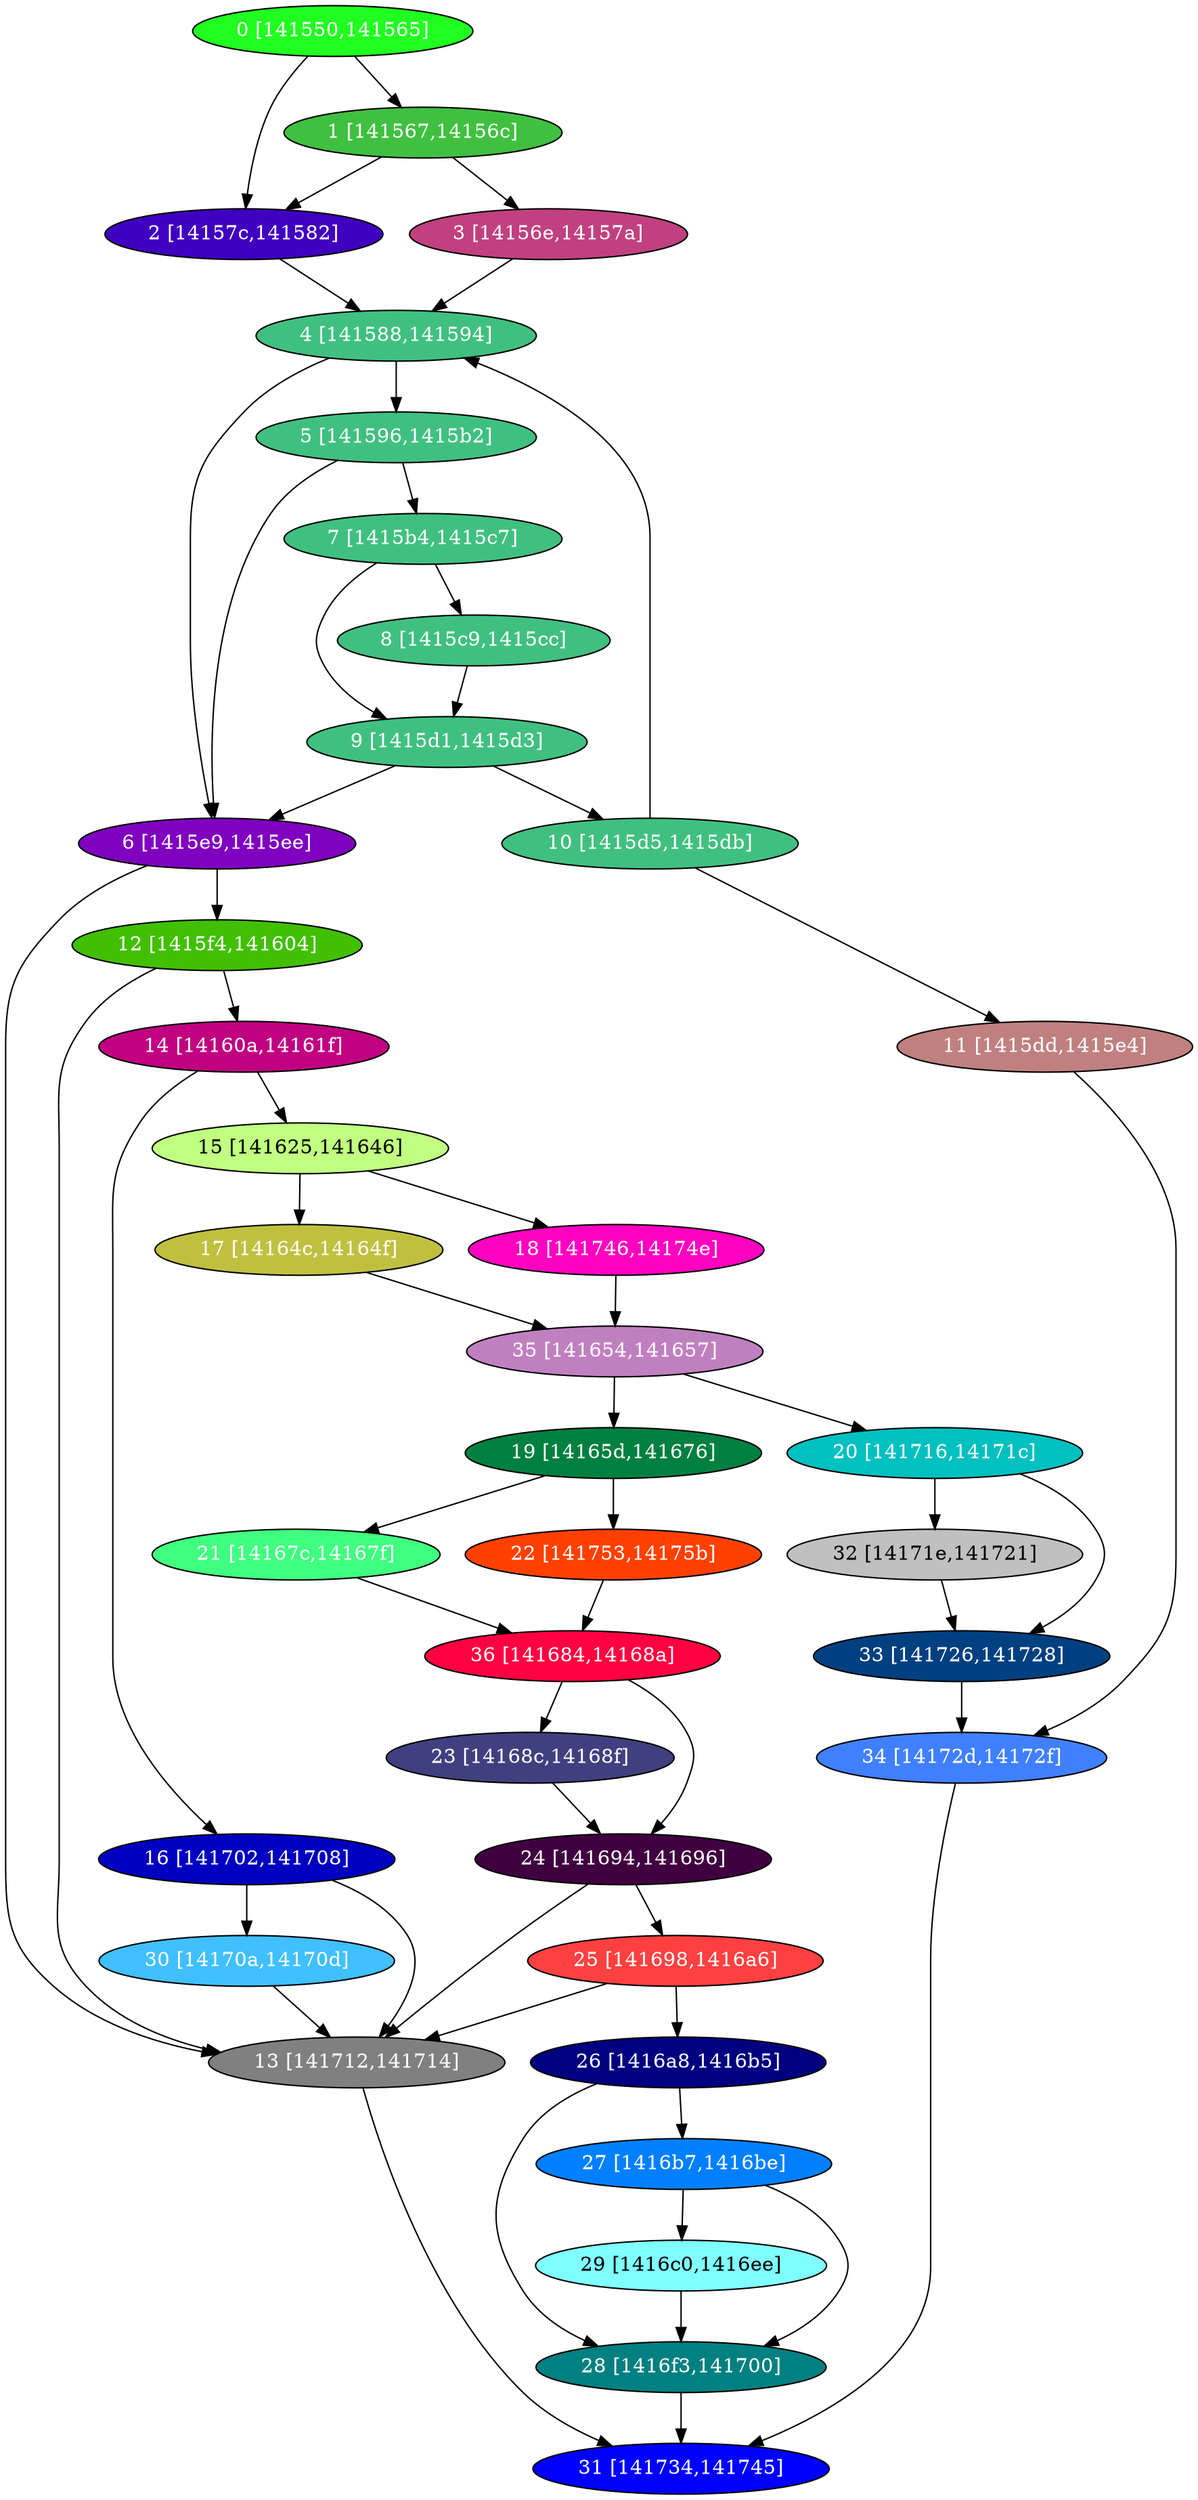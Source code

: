 diGraph libnss3{
	libnss3_0  [style=filled fillcolor="#20FF20" fontcolor="#ffffff" shape=oval label="0 [141550,141565]"]
	libnss3_1  [style=filled fillcolor="#40C040" fontcolor="#ffffff" shape=oval label="1 [141567,14156c]"]
	libnss3_2  [style=filled fillcolor="#4000C0" fontcolor="#ffffff" shape=oval label="2 [14157c,141582]"]
	libnss3_3  [style=filled fillcolor="#C04080" fontcolor="#ffffff" shape=oval label="3 [14156e,14157a]"]
	libnss3_4  [style=filled fillcolor="#40C080" fontcolor="#ffffff" shape=oval label="4 [141588,141594]"]
	libnss3_5  [style=filled fillcolor="#40C080" fontcolor="#ffffff" shape=oval label="5 [141596,1415b2]"]
	libnss3_6  [style=filled fillcolor="#8000C0" fontcolor="#ffffff" shape=oval label="6 [1415e9,1415ee]"]
	libnss3_7  [style=filled fillcolor="#40C080" fontcolor="#ffffff" shape=oval label="7 [1415b4,1415c7]"]
	libnss3_8  [style=filled fillcolor="#40C080" fontcolor="#ffffff" shape=oval label="8 [1415c9,1415cc]"]
	libnss3_9  [style=filled fillcolor="#40C080" fontcolor="#ffffff" shape=oval label="9 [1415d1,1415d3]"]
	libnss3_a  [style=filled fillcolor="#40C080" fontcolor="#ffffff" shape=oval label="10 [1415d5,1415db]"]
	libnss3_b  [style=filled fillcolor="#C08080" fontcolor="#ffffff" shape=oval label="11 [1415dd,1415e4]"]
	libnss3_c  [style=filled fillcolor="#40C000" fontcolor="#ffffff" shape=oval label="12 [1415f4,141604]"]
	libnss3_d  [style=filled fillcolor="#808080" fontcolor="#ffffff" shape=oval label="13 [141712,141714]"]
	libnss3_e  [style=filled fillcolor="#C00080" fontcolor="#ffffff" shape=oval label="14 [14160a,14161f]"]
	libnss3_f  [style=filled fillcolor="#C0FF80" fontcolor="#000000" shape=oval label="15 [141625,141646]"]
	libnss3_10  [style=filled fillcolor="#0000C0" fontcolor="#ffffff" shape=oval label="16 [141702,141708]"]
	libnss3_11  [style=filled fillcolor="#C0C040" fontcolor="#ffffff" shape=oval label="17 [14164c,14164f]"]
	libnss3_12  [style=filled fillcolor="#FF00C0" fontcolor="#ffffff" shape=oval label="18 [141746,14174e]"]
	libnss3_13  [style=filled fillcolor="#008040" fontcolor="#ffffff" shape=oval label="19 [14165d,141676]"]
	libnss3_14  [style=filled fillcolor="#00C0C0" fontcolor="#ffffff" shape=oval label="20 [141716,14171c]"]
	libnss3_15  [style=filled fillcolor="#40FF80" fontcolor="#ffffff" shape=oval label="21 [14167c,14167f]"]
	libnss3_16  [style=filled fillcolor="#FF4000" fontcolor="#ffffff" shape=oval label="22 [141753,14175b]"]
	libnss3_17  [style=filled fillcolor="#404080" fontcolor="#ffffff" shape=oval label="23 [14168c,14168f]"]
	libnss3_18  [style=filled fillcolor="#400040" fontcolor="#ffffff" shape=oval label="24 [141694,141696]"]
	libnss3_19  [style=filled fillcolor="#FF4040" fontcolor="#ffffff" shape=oval label="25 [141698,1416a6]"]
	libnss3_1a  [style=filled fillcolor="#000080" fontcolor="#ffffff" shape=oval label="26 [1416a8,1416b5]"]
	libnss3_1b  [style=filled fillcolor="#0080FF" fontcolor="#ffffff" shape=oval label="27 [1416b7,1416be]"]
	libnss3_1c  [style=filled fillcolor="#008080" fontcolor="#ffffff" shape=oval label="28 [1416f3,141700]"]
	libnss3_1d  [style=filled fillcolor="#80FFFF" fontcolor="#000000" shape=oval label="29 [1416c0,1416ee]"]
	libnss3_1e  [style=filled fillcolor="#40C0FF" fontcolor="#ffffff" shape=oval label="30 [14170a,14170d]"]
	libnss3_1f  [style=filled fillcolor="#0000FF" fontcolor="#ffffff" shape=oval label="31 [141734,141745]"]
	libnss3_20  [style=filled fillcolor="#C0C0C0" fontcolor="#000000" shape=oval label="32 [14171e,141721]"]
	libnss3_21  [style=filled fillcolor="#004080" fontcolor="#ffffff" shape=oval label="33 [141726,141728]"]
	libnss3_22  [style=filled fillcolor="#4080FF" fontcolor="#ffffff" shape=oval label="34 [14172d,14172f]"]
	libnss3_23  [style=filled fillcolor="#C080C0" fontcolor="#ffffff" shape=oval label="35 [141654,141657]"]
	libnss3_24  [style=filled fillcolor="#FF0040" fontcolor="#ffffff" shape=oval label="36 [141684,14168a]"]

	libnss3_0 -> libnss3_1
	libnss3_0 -> libnss3_2
	libnss3_1 -> libnss3_2
	libnss3_1 -> libnss3_3
	libnss3_2 -> libnss3_4
	libnss3_3 -> libnss3_4
	libnss3_4 -> libnss3_5
	libnss3_4 -> libnss3_6
	libnss3_5 -> libnss3_6
	libnss3_5 -> libnss3_7
	libnss3_6 -> libnss3_c
	libnss3_6 -> libnss3_d
	libnss3_7 -> libnss3_8
	libnss3_7 -> libnss3_9
	libnss3_8 -> libnss3_9
	libnss3_9 -> libnss3_6
	libnss3_9 -> libnss3_a
	libnss3_a -> libnss3_4
	libnss3_a -> libnss3_b
	libnss3_b -> libnss3_22
	libnss3_c -> libnss3_d
	libnss3_c -> libnss3_e
	libnss3_d -> libnss3_1f
	libnss3_e -> libnss3_f
	libnss3_e -> libnss3_10
	libnss3_f -> libnss3_11
	libnss3_f -> libnss3_12
	libnss3_10 -> libnss3_d
	libnss3_10 -> libnss3_1e
	libnss3_11 -> libnss3_23
	libnss3_12 -> libnss3_23
	libnss3_13 -> libnss3_15
	libnss3_13 -> libnss3_16
	libnss3_14 -> libnss3_20
	libnss3_14 -> libnss3_21
	libnss3_15 -> libnss3_24
	libnss3_16 -> libnss3_24
	libnss3_17 -> libnss3_18
	libnss3_18 -> libnss3_d
	libnss3_18 -> libnss3_19
	libnss3_19 -> libnss3_d
	libnss3_19 -> libnss3_1a
	libnss3_1a -> libnss3_1b
	libnss3_1a -> libnss3_1c
	libnss3_1b -> libnss3_1c
	libnss3_1b -> libnss3_1d
	libnss3_1c -> libnss3_1f
	libnss3_1d -> libnss3_1c
	libnss3_1e -> libnss3_d
	libnss3_20 -> libnss3_21
	libnss3_21 -> libnss3_22
	libnss3_22 -> libnss3_1f
	libnss3_23 -> libnss3_13
	libnss3_23 -> libnss3_14
	libnss3_24 -> libnss3_17
	libnss3_24 -> libnss3_18
}